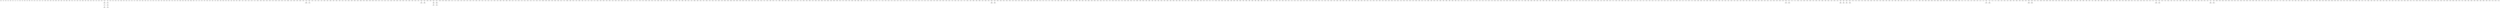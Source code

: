 digraph adj {
graph [k=96]
edge [d=-95]
"30+" [l=117]
"30-" [l=117]
"33+" [l=111]
"33-" [l=111]
"40+" [l=114]
"40-" [l=114]
"71+" [l=129]
"71-" [l=129]
"84+" [l=104]
"84-" [l=104]
"86+" [l=105]
"86-" [l=105]
"93+" [l=104]
"93-" [l=104]
"112+" [l=100]
"112-" [l=100]
"115+" [l=101]
"115-" [l=101]
"136+" [l=103]
"136-" [l=103]
"139+" [l=129]
"139-" [l=129]
"166+" [l=135]
"166-" [l=135]
"186+" [l=101]
"186-" [l=101]
"189+" [l=101]
"189-" [l=101]
"212+" [l=103]
"212-" [l=103]
"254+" [l=144]
"254-" [l=144]
"266+" [l=4413]
"266-" [l=4413]
"308+" [l=104]
"308-" [l=104]
"314+" [l=100]
"314-" [l=100]
"316+" [l=111]
"316-" [l=111]
"385+" [l=425]
"385-" [l=425]
"387+" [l=190]
"387-" [l=190]
"402+" [l=103]
"402-" [l=103]
"406+" [l=100]
"406-" [l=100]
"421+" [l=254]
"421-" [l=254]
"427+" [l=102]
"427-" [l=102]
"455+" [l=105]
"455-" [l=105]
"464+" [l=147]
"464-" [l=147]
"473+" [l=101]
"473-" [l=101]
"511+" [l=102]
"511-" [l=102]
"545+" [l=4723]
"545-" [l=4723]
"562+" [l=112]
"562-" [l=112]
"591+" [l=139]
"591-" [l=139]
"676+" [l=108]
"676-" [l=108]
"683+" [l=130]
"683-" [l=130]
"692+" [l=231]
"692-" [l=231]
"693+" [l=151]
"693-" [l=151]
"724+" [l=108]
"724-" [l=108]
"764+" [l=102]
"764-" [l=102]
"769+" [l=191]
"769-" [l=191]
"798+" [l=102]
"798-" [l=102]
"806+" [l=148]
"806-" [l=148]
"808+" [l=170]
"808-" [l=170]
"923+" [l=100]
"923-" [l=100]
"930+" [l=128]
"930-" [l=128]
"1162+" [l=145]
"1162-" [l=145]
"1216+" [l=191]
"1216-" [l=191]
"1273+" [l=168]
"1273-" [l=168]
"1330+" [l=191]
"1330-" [l=191]
"1335+" [l=191]
"1335-" [l=191]
"1345+" [l=188]
"1345-" [l=188]
"1488+" [l=1179]
"1488-" [l=1179]
"1543+" [l=149]
"1543-" [l=149]
"1555+" [l=167]
"1555-" [l=167]
"1556+" [l=104]
"1556-" [l=104]
"1589+" [l=191]
"1589-" [l=191]
"1719+" [l=189]
"1719-" [l=189]
"1763+" [l=209]
"1763-" [l=209]
"1783+" [l=136]
"1783-" [l=136]
"1830+" [l=146]
"1830-" [l=146]
"1883+" [l=109]
"1883-" [l=109]
"1894+" [l=853]
"1894-" [l=853]
"1912+" [l=191]
"1912-" [l=191]
"1925+" [l=191]
"1925-" [l=191]
"1938+" [l=625]
"1938-" [l=625]
"2068+" [l=191]
"2068-" [l=191]
"2086+" [l=249]
"2086-" [l=249]
"2089+" [l=188]
"2089-" [l=188]
"2102+" [l=113]
"2102-" [l=113]
"2123+" [l=149]
"2123-" [l=149]
"2156+" [l=191]
"2156-" [l=191]
"2198+" [l=126]
"2198-" [l=126]
"2262+" [l=120]
"2262-" [l=120]
"2355+" [l=315]
"2355-" [l=315]
"2379+" [l=234]
"2379-" [l=234]
"2528+" [l=195]
"2528-" [l=195]
"2583+" [l=146]
"2583-" [l=146]
"2584+" [l=147]
"2584-" [l=147]
"2638+" [l=295]
"2638-" [l=295]
"2639+" [l=137]
"2639-" [l=137]
"2713+" [l=285]
"2713-" [l=285]
"2736+" [l=155]
"2736-" [l=155]
"2738+" [l=196]
"2738-" [l=196]
"2746+" [l=239]
"2746-" [l=239]
"2769+" [l=135]
"2769-" [l=135]
"2782+" [l=191]
"2782-" [l=191]
"2791+" [l=232]
"2791-" [l=232]
"2795+" [l=173]
"2795-" [l=173]
"2800+" [l=191]
"2800-" [l=191]
"2846+" [l=148]
"2846-" [l=148]
"2873+" [l=156]
"2873-" [l=156]
"2875+" [l=280]
"2875-" [l=280]
"2911+" [l=191]
"2911-" [l=191]
"2917+" [l=196]
"2917-" [l=196]
"2947+" [l=132]
"2947-" [l=132]
"2996+" [l=192]
"2996-" [l=192]
"3039+" [l=142]
"3039-" [l=142]
"3046+" [l=101]
"3046-" [l=101]
"3047+" [l=189]
"3047-" [l=189]
"3056+" [l=118]
"3056-" [l=118]
"3079+" [l=191]
"3079-" [l=191]
"3082+" [l=274]
"3082-" [l=274]
"3173+" [l=204]
"3173-" [l=204]
"3178+" [l=189]
"3178-" [l=189]
"3184+" [l=191]
"3184-" [l=191]
"3195+" [l=228]
"3195-" [l=228]
"3202+" [l=122]
"3202-" [l=122]
"3203+" [l=240]
"3203-" [l=240]
"3248+" [l=119]
"3248-" [l=119]
"3257+" [l=136]
"3257-" [l=136]
"3277+" [l=151]
"3277-" [l=151]
"3281+" [l=194]
"3281-" [l=194]
"3290+" [l=128]
"3290-" [l=128]
"3301+" [l=251]
"3301-" [l=251]
"3308+" [l=135]
"3308-" [l=135]
"3311+" [l=191]
"3311-" [l=191]
"3316+" [l=191]
"3316-" [l=191]
"3352+" [l=191]
"3352-" [l=191]
"3366+" [l=154]
"3366-" [l=154]
"3370+" [l=191]
"3370-" [l=191]
"3393+" [l=140]
"3393-" [l=140]
"3397+" [l=140]
"3397-" [l=140]
"3413+" [l=191]
"3413-" [l=191]
"3432+" [l=103]
"3432-" [l=103]
"3449+" [l=112]
"3449-" [l=112]
"3468+" [l=191]
"3468-" [l=191]
"3496+" [l=121]
"3496-" [l=121]
"3498+" [l=124]
"3498-" [l=124]
"3499+" [l=140]
"3499-" [l=140]
"3502+" [l=124]
"3502-" [l=124]
"3504+" [l=135]
"3504-" [l=135]
"3511+" [l=149]
"3511-" [l=149]
"3513+" [l=229]
"3513-" [l=229]
"3517+" [l=206]
"3517-" [l=206]
"3536+" [l=191]
"3536-" [l=191]
"3556+" [l=188]
"3556-" [l=188]
"3572+" [l=183]
"3572-" [l=183]
"3574+" [l=191]
"3574-" [l=191]
"3582+" [l=191]
"3582-" [l=191]
"3615+" [l=365]
"3615-" [l=365]
"3620+" [l=147]
"3620-" [l=147]
"3633+" [l=135]
"3633-" [l=135]
"3646+" [l=142]
"3646-" [l=142]
"3659+" [l=128]
"3659-" [l=128]
"3670+" [l=191]
"3670-" [l=191]
"3676+" [l=138]
"3676-" [l=138]
"3683+" [l=145]
"3683-" [l=145]
"3689+" [l=164]
"3689-" [l=164]
"3701+" [l=151]
"3701-" [l=151]
"3703+" [l=136]
"3703-" [l=136]
"3717+" [l=191]
"3717-" [l=191]
"3719+" [l=170]
"3719-" [l=170]
"3720+" [l=127]
"3720-" [l=127]
"3728+" [l=142]
"3728-" [l=142]
"3731+" [l=146]
"3731-" [l=146]
"3737+" [l=118]
"3737-" [l=118]
"3740+" [l=181]
"3740-" [l=181]
"3744+" [l=144]
"3744-" [l=144]
"3752+" [l=145]
"3752-" [l=145]
"3763+" [l=191]
"3763-" [l=191]
"3768+" [l=168]
"3768-" [l=168]
"3769+" [l=114]
"3769-" [l=114]
"3782+" [l=106]
"3782-" [l=106]
"3783+" [l=138]
"3783-" [l=138]
"3787+" [l=116]
"3787-" [l=116]
"3789+" [l=161]
"3789-" [l=161]
"3809+" [l=124]
"3809-" [l=124]
"3815+" [l=106]
"3815-" [l=106]
"3816+" [l=134]
"3816-" [l=134]
"3828+" [l=144]
"3828-" [l=144]
"3833+" [l=115]
"3833-" [l=115]
"3841+" [l=191]
"3841-" [l=191]
"3842+" [l=119]
"3842-" [l=119]
"3844+" [l=111]
"3844-" [l=111]
"3854+" [l=114]
"3854-" [l=114]
"3859+" [l=120]
"3859-" [l=120]
"3869+" [l=144]
"3869-" [l=144]
"3874+" [l=157]
"3874-" [l=157]
"3877+" [l=134]
"3877-" [l=134]
"3879+" [l=130]
"3879-" [l=130]
"3880+" [l=139]
"3880-" [l=139]
"3886+" [l=104]
"3886-" [l=104]
"3891+" [l=141]
"3891-" [l=141]
"3899+" [l=146]
"3899-" [l=146]
"3905+" [l=177]
"3905-" [l=177]
"3908+" [l=120]
"3908-" [l=120]
"3910+" [l=124]
"3910-" [l=124]
"3912+" [l=191]
"3912-" [l=191]
"3917+" [l=133]
"3917-" [l=133]
"3923+" [l=154]
"3923-" [l=154]
"3927+" [l=148]
"3927-" [l=148]
"3930+" [l=125]
"3930-" [l=125]
"3931+" [l=182]
"3931-" [l=182]
"3936+" [l=112]
"3936-" [l=112]
"3938+" [l=156]
"3938-" [l=156]
"3939+" [l=114]
"3939-" [l=114]
"3943+" [l=170]
"3943-" [l=170]
"3944+" [l=134]
"3944-" [l=134]
"3945+" [l=121]
"3945-" [l=121]
"3948+" [l=148]
"3948-" [l=148]
"3951+" [l=330]
"3951-" [l=330]
"3957+" [l=156]
"3957-" [l=156]
"3960+" [l=128]
"3960-" [l=128]
"3963+" [l=146]
"3963-" [l=146]
"3976+" [l=115]
"3976-" [l=115]
"3977+" [l=111]
"3977-" [l=111]
"3982+" [l=121]
"3982-" [l=121]
"3988+" [l=134]
"3988-" [l=134]
"3989+" [l=191]
"3989-" [l=191]
"3990+" [l=101]
"3990-" [l=101]
"3992+" [l=162]
"3992-" [l=162]
"3995+" [l=124]
"3995-" [l=124]
"3998+" [l=129]
"3998-" [l=129]
"3999+" [l=119]
"3999-" [l=119]
"4000+" [l=142]
"4000-" [l=142]
"4001+" [l=118]
"4001-" [l=118]
"4005+" [l=154]
"4005-" [l=154]
"4009+" [l=104]
"4009-" [l=104]
"4011+" [l=145]
"4011-" [l=145]
"4014+" [l=153]
"4014-" [l=153]
"4016+" [l=191]
"4016-" [l=191]
"4018+" [l=109]
"4018-" [l=109]
"4019+" [l=119]
"4019-" [l=119]
"4021+" [l=106]
"4021-" [l=106]
"4024+" [l=147]
"4024-" [l=147]
"4025+" [l=191]
"4025-" [l=191]
"4026+" [l=105]
"4026-" [l=105]
"4033+" [l=118]
"4033-" [l=118]
"4034+" [l=116]
"4034-" [l=116]
"4036+" [l=125]
"4036-" [l=125]
"4038+" [l=135]
"4038-" [l=135]
"4041+" [l=119]
"4041-" [l=119]
"4044+" [l=146]
"4044-" [l=146]
"4045+" [l=191]
"4045-" [l=191]
"4046+" [l=148]
"4046-" [l=148]
"4048+" [l=158]
"4048-" [l=158]
"4051+" [l=145]
"4051-" [l=145]
"4052+" [l=118]
"4052-" [l=118]
"4054+" [l=132]
"4054-" [l=132]
"4056+" [l=127]
"4056-" [l=127]
"4057+" [l=190]
"4057-" [l=190]
"4060+" [l=131]
"4060-" [l=131]
"4061+" [l=131]
"4061-" [l=131]
"4063+" [l=121]
"4063-" [l=121]
"4066+" [l=117]
"4066-" [l=117]
"4069+" [l=148]
"4069-" [l=148]
"4072+" [l=140]
"4072-" [l=140]
"4073+" [l=108]
"4073-" [l=108]
"4074+" [l=112]
"4074-" [l=112]
"4075+" [l=146]
"4075-" [l=146]
"4078+" [l=118]
"4078-" [l=118]
"4079+" [l=128]
"4079-" [l=128]
"4081+" [l=133]
"4081-" [l=133]
"4082+" [l=143]
"4082-" [l=143]
"4084+" [l=109]
"4084-" [l=109]
"4086+" [l=129]
"4086-" [l=129]
"4087+" [l=140]
"4087-" [l=140]
"4088+" [l=144]
"4088-" [l=144]
"4089+" [l=118]
"4089-" [l=118]
"4091+" [l=168]
"4091-" [l=168]
"4093+" [l=132]
"4093-" [l=132]
"4094+" [l=127]
"4094-" [l=127]
"4095+" [l=125]
"4095-" [l=125]
"4096+" [l=111]
"4096-" [l=111]
"4097+" [l=123]
"4097-" [l=123]
"4100+" [l=108]
"4100-" [l=108]
"4102+" [l=117]
"4102-" [l=117]
"4103+" [l=107]
"4103-" [l=107]
"4104+" [l=120]
"4104-" [l=120]
"4105+" [l=123]
"4105-" [l=123]
"4106+" [l=120]
"4106-" [l=120]
"4107+" [l=100]
"4107-" [l=100]
"4108+" [l=147]
"4108-" [l=147]
"4109+" [l=112]
"4109-" [l=112]
"4110+" [l=111]
"4110-" [l=111]
"4111+" [l=111]
"4111-" [l=111]
"4112+" [l=127]
"4112-" [l=127]
"4113+" [l=130]
"4113-" [l=130]
"4114+" [l=138]
"4114-" [l=138]
"4115+" [l=112]
"4115-" [l=112]
"4116+" [l=149]
"4116-" [l=149]
"4148+" [l=504]
"4148-" [l=504]
"4162+" [l=196]
"4162-" [l=196]
"4174+" [l=124]
"4174-" [l=124]
"4187+" [l=105]
"4187-" [l=105]
"4188+" [l=106]
"4188-" [l=106]
"4193+" [l=166]
"4193-" [l=166]
"4199+" [l=160]
"4199-" [l=160]
"4204+" [l=112]
"4204-" [l=112]
"4208+" [l=103]
"4208-" [l=103]
"4222+" [l=150]
"4222-" [l=150]
"4223+" [l=110]
"4223-" [l=110]
"4224+" [l=142]
"4224-" [l=142]
"4230+" [l=100]
"4230-" [l=100]
"4232+" [l=103]
"4232-" [l=103]
"4233+" [l=137]
"4233-" [l=137]
"4236+" [l=191]
"4236-" [l=191]
"4244+" [l=160]
"4244-" [l=160]
"4249+" [l=108]
"4249-" [l=108]
"4253+" [l=108]
"4253-" [l=108]
"4267+" [l=28925]
"4267-" [l=28925]
"4277+" [l=111]
"4277-" [l=111]
"4281+" [l=125]
"4281-" [l=125]
"4300+" [l=186]
"4300-" [l=186]
"4318+" [l=171]
"4318-" [l=171]
"4334+" [l=111]
"4334-" [l=111]
"4389+" [l=117]
"4389-" [l=117]
"4402+" [l=23938]
"4402-" [l=23938]
"4410+" [l=200]
"4410-" [l=200]
"4438+" [l=239]
"4438-" [l=239]
"4459+" [l=539]
"4459-" [l=539]
"4501+" [l=295]
"4501-" [l=295]
"4531+" [l=8541]
"4531-" [l=8541]
"4548+" [l=204]
"4548-" [l=204]
"4555+" [l=204]
"4555-" [l=204]
"4592+" [l=1977]
"4592-" [l=1977]
"4621+" [l=302]
"4621-" [l=302]
"4623+" [l=407]
"4623-" [l=407]
"4624+" [l=359]
"4624-" [l=359]
"4629+" [l=365]
"4629-" [l=365]
"4651+" [l=581]
"4651-" [l=581]
"4674+" [l=272]
"4674-" [l=272]
"4677+" [l=343]
"4677-" [l=343]
"4680+" [l=9222]
"4680-" [l=9222]
"4683+" [l=284]
"4683-" [l=284]
"4685+" [l=191]
"4685-" [l=191]
"4689+" [l=191]
"4689-" [l=191]
"4693+" [l=191]
"4693-" [l=191]
"4696+" [l=191]
"4696-" [l=191]
"4698+" [l=191]
"4698-" [l=191]
"4701+" [l=240]
"4701-" [l=240]
"4704+" [l=907]
"4704-" [l=907]
"4705+" [l=616]
"4705-" [l=616]
"4706+" [l=203]
"4706-" [l=203]
"4707+" [l=1499]
"4707-" [l=1499]
"4711+" [l=660]
"4711-" [l=660]
"4720+" [l=346]
"4720-" [l=346]
"4772+" [l=191]
"4772-" [l=191]
"4878+" [l=7646]
"4878-" [l=7646]
"4879+" [l=95145]
"4879-" [l=95145]
"4880+" [l=17232]
"4880-" [l=17232]
"4882+" [l=28450]
"4882-" [l=28450]
"4883+" [l=27611]
"4883-" [l=27611]
"4884+" [l=6112]
"4884-" [l=6112]
"4886+" [l=87492]
"4886-" [l=87492]
"4887+" [l=17296]
"4887-" [l=17296]
"4888+" [l=5487]
"4888-" [l=5487]
"4889+" [l=8790]
"4889-" [l=8790]
"4890+" [l=11874]
"4890-" [l=11874]
"4891+" [l=7904]
"4891-" [l=7904]
"4892+" [l=33829]
"4892-" [l=33829]
"4894+" [l=1845]
"4894-" [l=1845]
"4895+" [l=6028]
"4895-" [l=6028]
"4896+" [l=25906]
"4896-" [l=25906]
"4897+" [l=52285]
"4897-" [l=52285]
"4898+" [l=10563]
"4898-" [l=10563]
"4899+" [l=5646]
"4899-" [l=5646]
"4901+" [l=116188]
"4901-" [l=116188]
"4902+" [l=14996]
"4902-" [l=14996]
"4905+" [l=1730]
"4905-" [l=1730]
"4906+" [l=4187]
"4906-" [l=4187]
"4907+" [l=69531]
"4907-" [l=69531]
"4910+" [l=4136]
"4910-" [l=4136]
"4914+" [l=1563]
"4914-" [l=1563]
"4917+" [l=1896]
"4917-" [l=1896]
"4920+" [l=14145]
"4920-" [l=14145]
"4921+" [l=38447]
"4921-" [l=38447]
"4922+" [l=74522]
"4922-" [l=74522]
"4923+" [l=3667]
"4923-" [l=3667]
"4927+" [l=3974]
"4927-" [l=3974]
"4929+" [l=21908]
"4929-" [l=21908]
"4931+" [l=11063]
"4931-" [l=11063]
"4934+" [l=34276]
"4934-" [l=34276]
"4935+" [l=4088]
"4935-" [l=4088]
"4937+" [l=2324]
"4937-" [l=2324]
"4945+" [l=29761]
"4945-" [l=29761]
"4948+" [l=89643]
"4948-" [l=89643]
"4949+" [l=15014]
"4949-" [l=15014]
"4950+" [l=29461]
"4950-" [l=29461]
"4951+" [l=4066]
"4951-" [l=4066]
"4952+" [l=10143]
"4952-" [l=10143]
"4954+" [l=72232]
"4954-" [l=72232]
"4955+" [l=35266]
"4955-" [l=35266]
"4958+" [l=2149]
"4958-" [l=2149]
"4961+" [l=15783]
"4961-" [l=15783]
"4967+" [l=15309]
"4967-" [l=15309]
"4968+" [l=19434]
"4968-" [l=19434]
"4970+" [l=44461]
"4970-" [l=44461]
"4974+" [l=28474]
"4974-" [l=28474]
"4975+" [l=30678]
"4975-" [l=30678]
"4976+" [l=22735]
"4976-" [l=22735]
"4977+" [l=5400]
"4977-" [l=5400]
"4978+" [l=2313]
"4978-" [l=2313]
"4979+" [l=27916]
"4979-" [l=27916]
"4981+" [l=26088]
"4981-" [l=26088]
"4982+" [l=43452]
"4982-" [l=43452]
"4985+" [l=26434]
"4985-" [l=26434]
"4987+" [l=100924]
"4987-" [l=100924]
"4989+" [l=97335]
"4989-" [l=97335]
"4990+" [l=89792]
"4990-" [l=89792]
"4993+" [l=36098]
"4993-" [l=36098]
"4995+" [l=20558]
"4995-" [l=20558]
"4997+" [l=7111]
"4997-" [l=7111]
"5001+" [l=5732]
"5001-" [l=5732]
"5003+" [l=52416]
"5003-" [l=52416]
"5006+" [l=8338]
"5006-" [l=8338]
"5007+" [l=5956]
"5007-" [l=5956]
"5009+" [l=10593]
"5009-" [l=10593]
"5014+" [l=14751]
"5014-" [l=14751]
"5022+" [l=4779]
"5022-" [l=4779]
"5023+" [l=24977]
"5023-" [l=24977]
"5042+" [l=7237]
"5042-" [l=7237]
"5043+" [l=77026]
"5043-" [l=77026]
"5044+" [l=23716]
"5044-" [l=23716]
"5045+" [l=2646]
"5045-" [l=2646]
"5046+" [l=9361]
"5046-" [l=9361]
"5047+" [l=9536]
"5047-" [l=9536]
"5048+" [l=50101]
"5048-" [l=50101]
"5049+" [l=82030]
"5049-" [l=82030]
"5051+" [l=27174]
"5051-" [l=27174]
"5052+" [l=27080]
"5052-" [l=27080]
"5053+" [l=110057]
"5053-" [l=110057]
"5054+" [l=15592]
"5054-" [l=15592]
"5055+" [l=42484]
"5055-" [l=42484]
"5056+" [l=64922]
"5056-" [l=64922]
"5057+" [l=1989]
"5057-" [l=1989]
"5058+" [l=4784]
"5058-" [l=4784]
"5059+" [l=15764]
"5059-" [l=15764]
"5062+" [l=57306]
"5062-" [l=57306]
"5065+" [l=56646]
"5065-" [l=56646]
"5066+" [l=99099]
"5066-" [l=99099]
"5070+" [l=24814]
"5070-" [l=24814]
"5071+" [l=33789]
"5071-" [l=33789]
"385-" -> "4707+" [d=303 e=303.0 n=0]
"1719+" -> "4955+" [d=-64 e=0.0 n=20]
"2528+" -> "5014+" [d=-95 e=0.0 n=45]
"2584+" -> "4958-" [d=-95 e=0.0 n=15]
"3828-" -> "5053-" [d=-95 e=0.0 n=19]
"4267-" -> "4880-" [d=-118 e=42.8 n=16]
"4438+" -> "4985+" [d=-95 e=0.0 n=37]
"4459+" -> "5043-" [d=-279 e=34.3 n=25]
"4548+" -> "4707-" [d=4 e=4.0 n=0]
"4548-" -> "4705-"
"4705+" -> "4548+"
"4707+" -> "4548-" [d=4 e=4.0 n=0]
"4707-" -> "385+" [d=303 e=303.0 n=0]
"4720-" -> "4923+" [d=-95 e=0.0 n=15]
"4880+" -> "4267+" [d=-118 e=42.8 n=16]
"4886+" -> "5066+" [d=-87337 e=40.4 n=18]
"4920+" -> "4954+" [d=-294 e=31.3 n=30]
"4923-" -> "4720+" [d=-95 e=0.0 n=15]
"4945-" -> "4974+" [d=-247 e=31.8 n=29]
"4954-" -> "4920-" [d=-294 e=31.3 n=30]
"4955-" -> "1719-" [d=-64 e=0.0 n=20]
"4958+" -> "2584-" [d=-95 e=0.0 n=15]
"4958-" -> "4967-" [d=-197 e=29.0 n=35]
"4967+" -> "4958+" [d=-197 e=29.0 n=35]
"4974-" -> "4945+" [d=-247 e=31.8 n=29]
"4985-" -> "4438-" [d=-95 e=0.0 n=37]
"5014-" -> "2528-" [d=-95 e=0.0 n=45]
"5043+" -> "4459-" [d=-279 e=34.3 n=25]
"5053+" -> "3828+" [d=-95 e=0.0 n=19]
"5066-" -> "4886-" [d=-87337 e=40.4 n=18]
}
